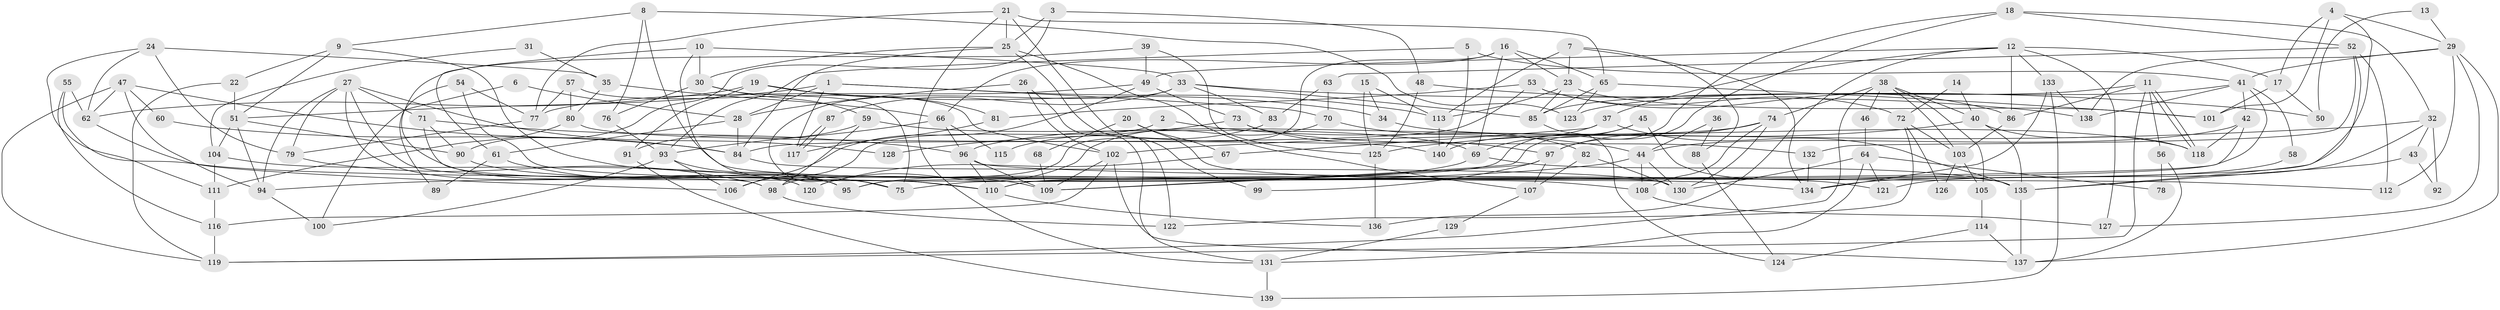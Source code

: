 // Generated by graph-tools (version 1.1) at 2025/49/03/09/25 04:49:44]
// undirected, 140 vertices, 280 edges
graph export_dot {
graph [start="1"]
  node [color=gray90,style=filled];
  1;
  2;
  3;
  4;
  5;
  6;
  7;
  8;
  9;
  10;
  11;
  12;
  13;
  14;
  15;
  16;
  17;
  18;
  19;
  20;
  21;
  22;
  23;
  24;
  25;
  26;
  27;
  28;
  29;
  30;
  31;
  32;
  33;
  34;
  35;
  36;
  37;
  38;
  39;
  40;
  41;
  42;
  43;
  44;
  45;
  46;
  47;
  48;
  49;
  50;
  51;
  52;
  53;
  54;
  55;
  56;
  57;
  58;
  59;
  60;
  61;
  62;
  63;
  64;
  65;
  66;
  67;
  68;
  69;
  70;
  71;
  72;
  73;
  74;
  75;
  76;
  77;
  78;
  79;
  80;
  81;
  82;
  83;
  84;
  85;
  86;
  87;
  88;
  89;
  90;
  91;
  92;
  93;
  94;
  95;
  96;
  97;
  98;
  99;
  100;
  101;
  102;
  103;
  104;
  105;
  106;
  107;
  108;
  109;
  110;
  111;
  112;
  113;
  114;
  115;
  116;
  117;
  118;
  119;
  120;
  121;
  122;
  123;
  124;
  125;
  126;
  127;
  128;
  129;
  130;
  131;
  132;
  133;
  134;
  135;
  136;
  137;
  138;
  139;
  140;
  1 -- 113;
  1 -- 117;
  1 -- 28;
  1 -- 51;
  1 -- 70;
  2 -- 44;
  2 -- 106;
  3 -- 90;
  3 -- 48;
  3 -- 25;
  4 -- 17;
  4 -- 29;
  4 -- 101;
  4 -- 110;
  5 -- 93;
  5 -- 41;
  5 -- 140;
  6 -- 28;
  6 -- 100;
  7 -- 113;
  7 -- 23;
  7 -- 88;
  7 -- 134;
  8 -- 9;
  8 -- 76;
  8 -- 123;
  8 -- 130;
  9 -- 22;
  9 -- 51;
  9 -- 108;
  10 -- 33;
  10 -- 110;
  10 -- 30;
  10 -- 61;
  11 -- 118;
  11 -- 118;
  11 -- 85;
  11 -- 56;
  11 -- 86;
  11 -- 119;
  12 -- 49;
  12 -- 37;
  12 -- 17;
  12 -- 86;
  12 -- 127;
  12 -- 133;
  12 -- 136;
  13 -- 29;
  13 -- 50;
  14 -- 40;
  14 -- 72;
  15 -- 125;
  15 -- 113;
  15 -- 34;
  16 -- 69;
  16 -- 65;
  16 -- 23;
  16 -- 66;
  16 -- 98;
  17 -- 101;
  17 -- 50;
  18 -- 109;
  18 -- 52;
  18 -- 32;
  18 -- 97;
  19 -- 91;
  19 -- 34;
  19 -- 62;
  19 -- 81;
  20 -- 134;
  20 -- 67;
  20 -- 68;
  21 -- 25;
  21 -- 131;
  21 -- 65;
  21 -- 77;
  21 -- 99;
  22 -- 119;
  22 -- 51;
  23 -- 101;
  23 -- 85;
  23 -- 113;
  24 -- 79;
  24 -- 62;
  24 -- 35;
  24 -- 111;
  25 -- 30;
  25 -- 84;
  25 -- 107;
  25 -- 122;
  26 -- 102;
  26 -- 28;
  26 -- 131;
  27 -- 71;
  27 -- 94;
  27 -- 79;
  27 -- 95;
  27 -- 120;
  27 -- 128;
  28 -- 61;
  28 -- 84;
  29 -- 127;
  29 -- 137;
  29 -- 41;
  29 -- 112;
  29 -- 138;
  30 -- 59;
  30 -- 75;
  30 -- 76;
  31 -- 104;
  31 -- 35;
  32 -- 102;
  32 -- 43;
  32 -- 92;
  32 -- 121;
  33 -- 85;
  33 -- 75;
  33 -- 50;
  33 -- 83;
  33 -- 87;
  34 -- 118;
  35 -- 66;
  35 -- 80;
  36 -- 44;
  36 -- 88;
  37 -- 135;
  37 -- 140;
  37 -- 67;
  38 -- 119;
  38 -- 74;
  38 -- 40;
  38 -- 46;
  38 -- 103;
  38 -- 105;
  39 -- 95;
  39 -- 49;
  39 -- 125;
  40 -- 118;
  40 -- 125;
  40 -- 135;
  41 -- 95;
  41 -- 42;
  41 -- 58;
  41 -- 123;
  41 -- 138;
  42 -- 44;
  42 -- 75;
  42 -- 118;
  43 -- 135;
  43 -- 92;
  44 -- 130;
  44 -- 108;
  44 -- 94;
  45 -- 110;
  45 -- 135;
  45 -- 69;
  46 -- 64;
  47 -- 84;
  47 -- 94;
  47 -- 60;
  47 -- 62;
  47 -- 119;
  48 -- 138;
  48 -- 125;
  49 -- 73;
  49 -- 77;
  49 -- 106;
  51 -- 104;
  51 -- 90;
  51 -- 94;
  52 -- 112;
  52 -- 135;
  52 -- 63;
  52 -- 132;
  53 -- 84;
  53 -- 86;
  53 -- 72;
  53 -- 81;
  54 -- 110;
  54 -- 77;
  54 -- 89;
  55 -- 62;
  55 -- 116;
  55 -- 121;
  56 -- 137;
  56 -- 78;
  57 -- 80;
  57 -- 77;
  57 -- 102;
  58 -- 134;
  59 -- 69;
  59 -- 98;
  59 -- 91;
  60 -- 84;
  61 -- 75;
  61 -- 89;
  62 -- 106;
  63 -- 70;
  63 -- 83;
  64 -- 121;
  64 -- 130;
  64 -- 78;
  64 -- 131;
  65 -- 123;
  65 -- 85;
  65 -- 101;
  66 -- 96;
  66 -- 93;
  66 -- 115;
  67 -- 120;
  68 -- 109;
  69 -- 95;
  69 -- 135;
  70 -- 82;
  70 -- 120;
  71 -- 96;
  71 -- 98;
  71 -- 90;
  72 -- 103;
  72 -- 122;
  72 -- 126;
  73 -- 132;
  73 -- 97;
  73 -- 128;
  74 -- 96;
  74 -- 130;
  74 -- 97;
  74 -- 108;
  76 -- 93;
  77 -- 79;
  79 -- 98;
  80 -- 111;
  80 -- 140;
  81 -- 117;
  82 -- 130;
  82 -- 107;
  83 -- 115;
  84 -- 130;
  85 -- 124;
  86 -- 103;
  87 -- 117;
  87 -- 117;
  88 -- 124;
  90 -- 109;
  91 -- 139;
  93 -- 106;
  93 -- 95;
  93 -- 100;
  94 -- 100;
  96 -- 109;
  96 -- 110;
  96 -- 112;
  97 -- 99;
  97 -- 107;
  97 -- 109;
  98 -- 122;
  102 -- 109;
  102 -- 116;
  102 -- 137;
  103 -- 105;
  103 -- 126;
  104 -- 120;
  104 -- 111;
  105 -- 114;
  107 -- 129;
  108 -- 127;
  110 -- 136;
  111 -- 116;
  113 -- 140;
  114 -- 137;
  114 -- 124;
  116 -- 119;
  125 -- 136;
  129 -- 131;
  131 -- 139;
  132 -- 134;
  133 -- 138;
  133 -- 134;
  133 -- 139;
  135 -- 137;
}
